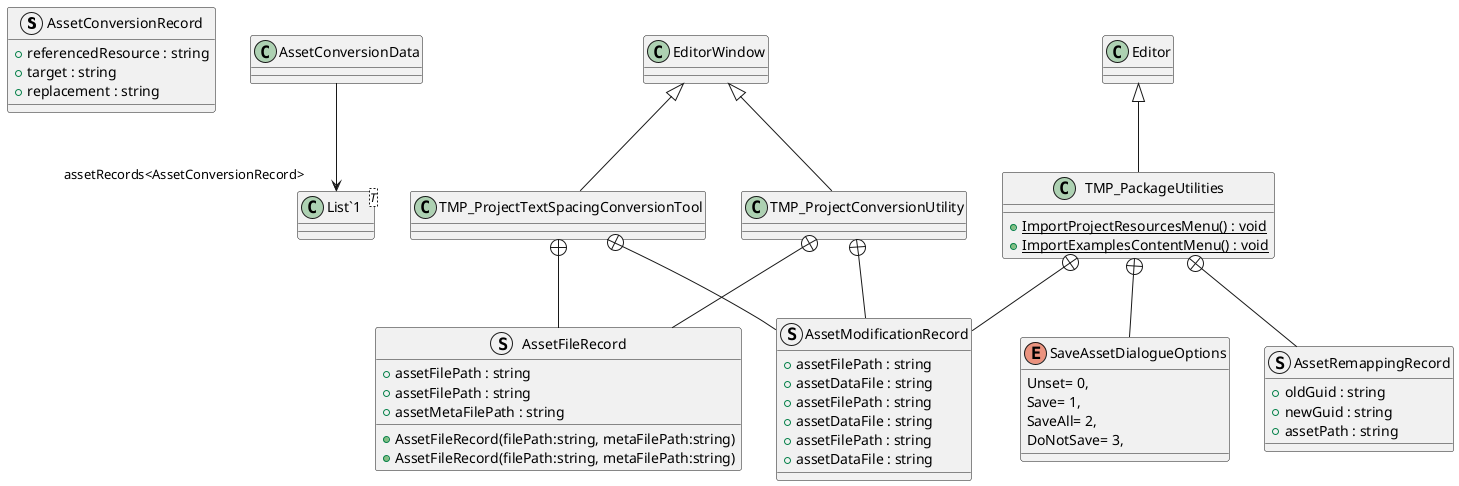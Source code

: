 @startuml
struct AssetConversionRecord {
    + referencedResource : string
    + target : string
    + replacement : string
}
class AssetConversionData {
}
class TMP_ProjectTextSpacingConversionTool {
}
class TMP_ProjectConversionUtility {
}
class TMP_PackageUtilities {
    + {static} ImportProjectResourcesMenu() : void
    + {static} ImportExamplesContentMenu() : void
}
class "List`1"<T> {
}
struct AssetModificationRecord {
    + assetFilePath : string
    + assetDataFile : string
}
struct AssetFileRecord {
    + assetFilePath : string
    + AssetFileRecord(filePath:string, metaFilePath:string)
}
struct AssetModificationRecord {
    + assetFilePath : string
    + assetDataFile : string
}
struct AssetFileRecord {
    + assetFilePath : string
    + assetMetaFilePath : string
    + AssetFileRecord(filePath:string, metaFilePath:string)
}
enum SaveAssetDialogueOptions {
    Unset= 0,
    Save= 1,
    SaveAll= 2,
    DoNotSave= 3,
}
struct AssetRemappingRecord {
    + oldGuid : string
    + newGuid : string
    + assetPath : string
}
struct AssetModificationRecord {
    + assetFilePath : string
    + assetDataFile : string
}
AssetConversionData --> "assetRecords<AssetConversionRecord>" "List`1"
EditorWindow <|-- TMP_ProjectTextSpacingConversionTool
EditorWindow <|-- TMP_ProjectConversionUtility
Editor <|-- TMP_PackageUtilities
TMP_ProjectTextSpacingConversionTool +-- AssetModificationRecord
TMP_ProjectTextSpacingConversionTool +-- AssetFileRecord
TMP_ProjectConversionUtility +-- AssetModificationRecord
TMP_ProjectConversionUtility +-- AssetFileRecord
TMP_PackageUtilities +-- SaveAssetDialogueOptions
TMP_PackageUtilities +-- AssetRemappingRecord
TMP_PackageUtilities +-- AssetModificationRecord
@enduml
